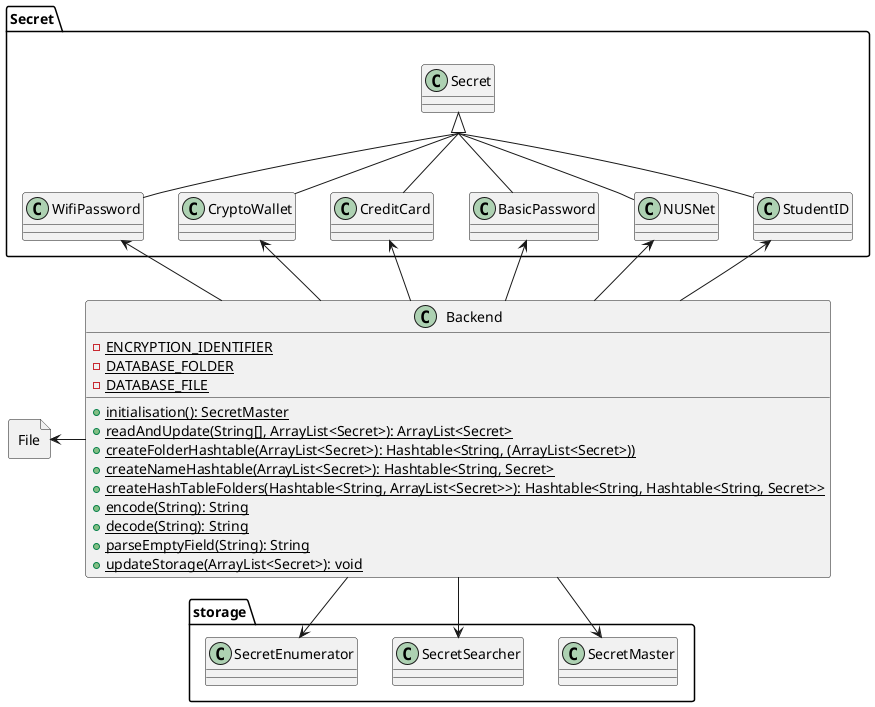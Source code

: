 @startuml
'https://plantuml.com/class-diagram
skinparam groupInheritance 4

allowmixing

file File
Backend --l> File
class Backend {
    {static} - ENCRYPTION_IDENTIFIER
    {static} - DATABASE_FOLDER
    {static} - DATABASE_FILE
    {static} + initialisation(): SecretMaster
    {static} + readAndUpdate(String[], ArrayList<Secret>): ArrayList<Secret>
    {static} + createFolderHashtable(ArrayList<Secret>): Hashtable<String, (ArrayList<Secret>))
    {static} + createNameHashtable(ArrayList<Secret>): Hashtable<String, Secret>
    {static} + createHashTableFolders(Hashtable<String, ArrayList<Secret>>): Hashtable<String, Hashtable<String, Secret>>
    {static} + encode(String): String
    {static} + decode(String): String
    {static} + parseEmptyField(String): String
    {static} + updateStorage(ArrayList<Secret>): void
}
package storage {
    Backend --> SecretMaster
    Backend --> SecretSearcher
    Backend --> SecretEnumerator
    class SecretMaster {
    }
    class SecretSearcher {
    }
    class SecretEnumerator {
    }
}
package Secret {

    Backend --u> StudentID
    Backend --u> NUSNet
    Backend --u> BasicPassword
    Backend --u> CreditCard
    Backend --u> CryptoWallet
    Backend --u> WifiPassword

    class Secret {
    }
    class StudentID {
    }
    class NUSNet {
    }
    class BasicPassword {
    }
    class CreditCard {
    }
    class CryptoWallet {
    }
    class WifiPassword {
    }
    class BasicPassword {
    }
    StudentID --u|> Secret
    NUSNet --u|> Secret
    BasicPassword --u|> Secret
    CryptoWallet --u|> Secret
    CreditCard --u|> Secret
    WifiPassword --u|> Secret
}


@enduml